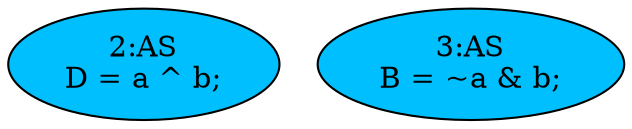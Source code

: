 strict digraph "compose( ,  )" {
	node [label="\N"];
	"2:AS"	 [ast="<pyverilog.vparser.ast.Assign object at 0x7fd5561b40d0>",
		def_var="['D']",
		fillcolor=deepskyblue,
		label="2:AS
D = a ^ b;",
		statements="[]",
		style=filled,
		typ=Assign,
		use_var="['a', 'b']"];
	"3:AS"	 [ast="<pyverilog.vparser.ast.Assign object at 0x7fd5561c8f50>",
		def_var="['B']",
		fillcolor=deepskyblue,
		label="3:AS
B = ~a & b;",
		statements="[]",
		style=filled,
		typ=Assign,
		use_var="['a', 'b']"];
}
